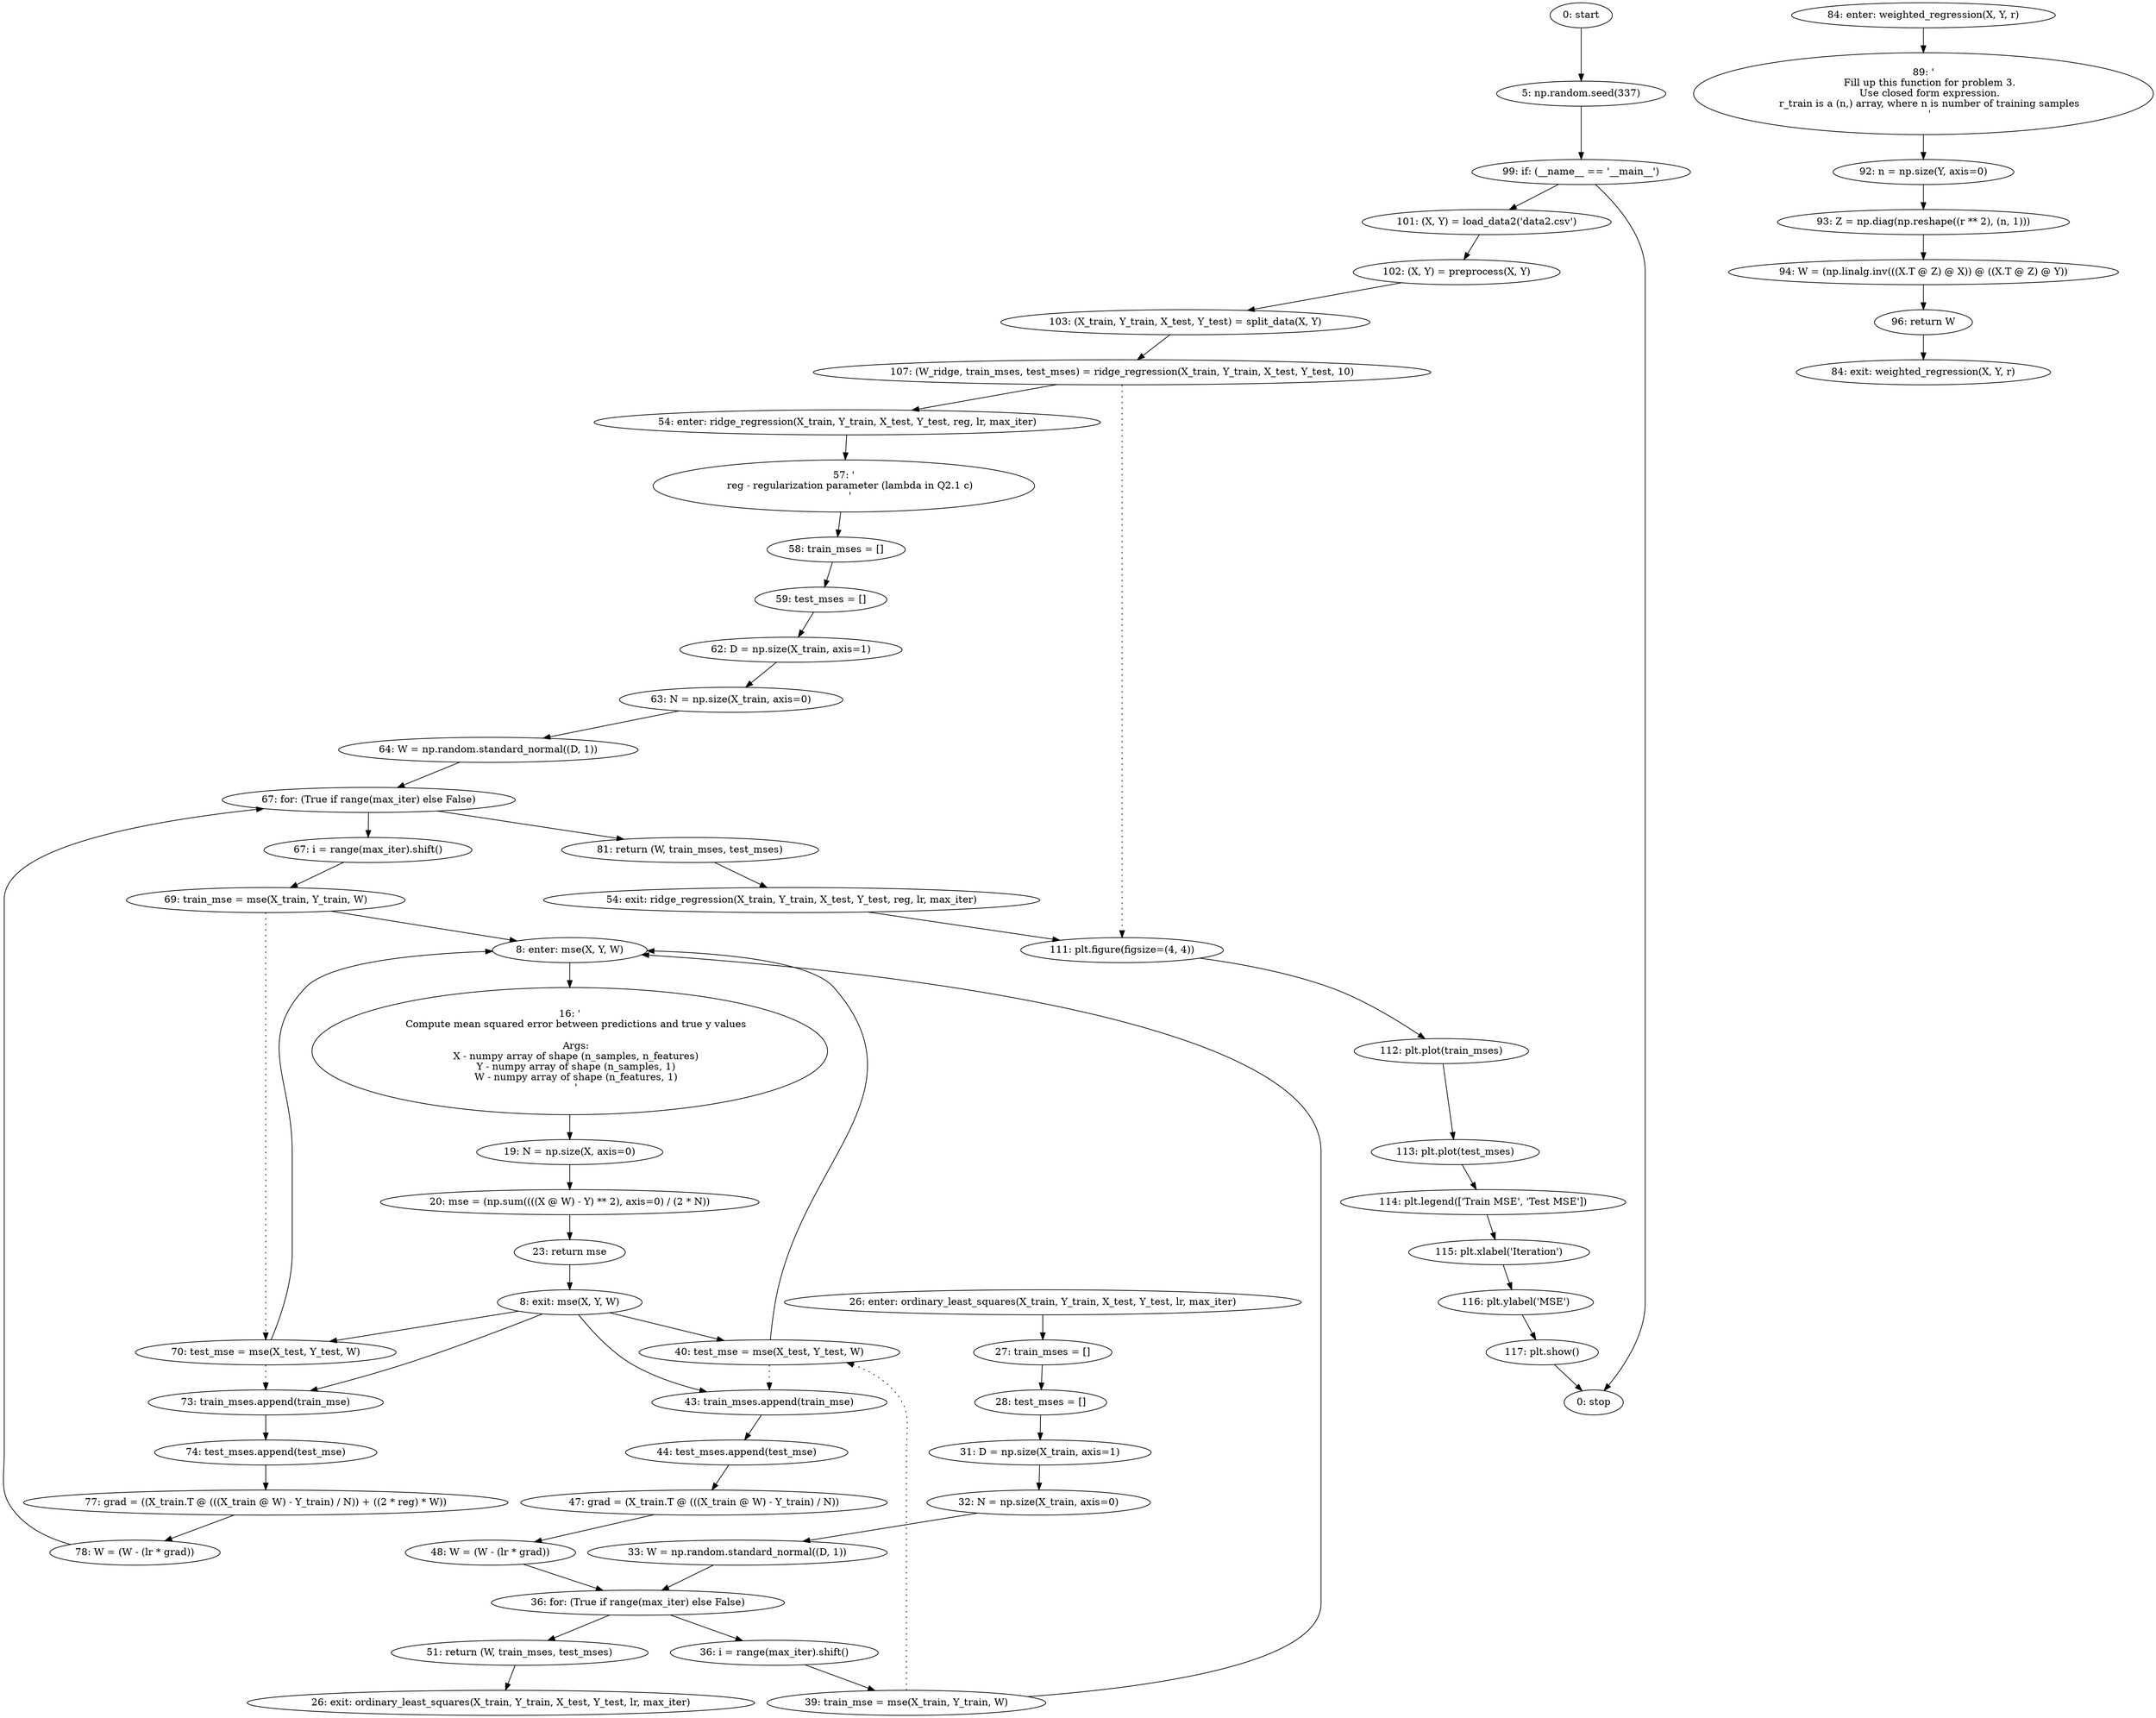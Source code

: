 strict digraph "" {
	node [label="\N"];
	0	 [label="0: start"];
	1	 [label="5: np.random.seed(337)"];
	0 -> 1;
	48	 [label="99: if: (__name__ == '__main__')"];
	1 -> 48;
	49	 [label="101: (X, Y) = load_data2('data2.csv')"];
	48 -> 49;
	60	 [label="0: stop"];
	48 -> 60;
	2	 [label="8: enter: mse(X, Y, W)"];
	4	 [label="16: '\n    Compute mean squared error between predictions and true y values\n\n    Args:\n    X - numpy array of shape (n_samples, \
n_features)\n    Y - numpy array of shape (n_samples, 1)\n    W - numpy array of shape (n_features, 1)\n    '"];
	2 -> 4;
	5	 [label="19: N = np.size(X, axis=0)"];
	4 -> 5;
	17	 [label="39: train_mse = mse(X_train, Y_train, W)"];
	17 -> 2;
	18	 [label="40: test_mse = mse(X_test, Y_test, W)"];
	17 -> 18	 [style=dotted,
		weight=100];
	18 -> 2;
	19	 [label="43: train_mses.append(train_mse)"];
	18 -> 19	 [style=dotted,
		weight=100];
	20	 [label="44: test_mses.append(test_mse)"];
	19 -> 20;
	34	 [label="69: train_mse = mse(X_train, Y_train, W)"];
	34 -> 2;
	35	 [label="70: test_mse = mse(X_test, Y_test, W)"];
	34 -> 35	 [style=dotted,
		weight=100];
	35 -> 2;
	36	 [label="73: train_mses.append(train_mse)"];
	35 -> 36	 [style=dotted,
		weight=100];
	37	 [label="74: test_mses.append(test_mse)"];
	36 -> 37;
	3	 [label="8: exit: mse(X, Y, W)"];
	3 -> 18;
	3 -> 19;
	3 -> 35;
	3 -> 36;
	7	 [label="23: return mse"];
	7 -> 3;
	6	 [label="20: mse = (np.sum((((X @ W) - Y) ** 2), axis=0) / (2 * N))"];
	5 -> 6;
	6 -> 7;
	8	 [label="26: enter: ordinary_least_squares(X_train, Y_train, X_test, Y_test, lr, max_iter)"];
	10	 [label="27: train_mses = []"];
	8 -> 10;
	11	 [label="28: test_mses = []"];
	10 -> 11;
	9	 [label="26: exit: ordinary_least_squares(X_train, Y_train, X_test, Y_test, lr, max_iter)"];
	23	 [label="51: return (W, train_mses, test_mses)"];
	23 -> 9;
	12	 [label="31: D = np.size(X_train, axis=1)"];
	11 -> 12;
	13	 [label="32: N = np.size(X_train, axis=0)"];
	12 -> 13;
	14	 [label="33: W = np.random.standard_normal((D, 1))"];
	13 -> 14;
	15	 [label="36: for: (True if range(max_iter) else False)"];
	14 -> 15;
	15 -> 23;
	16	 [label="36: i = range(max_iter).shift()"];
	15 -> 16;
	16 -> 17;
	22	 [label="48: W = (W - (lr * grad))"];
	22 -> 15;
	21	 [label="47: grad = (X_train.T @ (((X_train @ W) - Y_train) / N))"];
	20 -> 21;
	21 -> 22;
	24	 [label="54: enter: ridge_regression(X_train, Y_train, X_test, Y_test, reg, lr, max_iter)"];
	26	 [label="57: '\n    reg - regularization parameter (lambda in Q2.1 c)\n    '"];
	24 -> 26;
	27	 [label="58: train_mses = []"];
	26 -> 27;
	52	 [label="107: (W_ridge, train_mses, test_mses) = ridge_regression(X_train, Y_train, X_test, Y_test, 10)"];
	52 -> 24;
	53	 [label="111: plt.figure(figsize=(4, 4))"];
	52 -> 53	 [style=dotted,
		weight=100];
	54	 [label="112: plt.plot(train_mses)"];
	53 -> 54;
	25	 [label="54: exit: ridge_regression(X_train, Y_train, X_test, Y_test, reg, lr, max_iter)"];
	25 -> 53;
	40	 [label="81: return (W, train_mses, test_mses)"];
	40 -> 25;
	28	 [label="59: test_mses = []"];
	27 -> 28;
	29	 [label="62: D = np.size(X_train, axis=1)"];
	28 -> 29;
	30	 [label="63: N = np.size(X_train, axis=0)"];
	29 -> 30;
	31	 [label="64: W = np.random.standard_normal((D, 1))"];
	30 -> 31;
	32	 [label="67: for: (True if range(max_iter) else False)"];
	31 -> 32;
	32 -> 40;
	33	 [label="67: i = range(max_iter).shift()"];
	32 -> 33;
	33 -> 34;
	39	 [label="78: W = (W - (lr * grad))"];
	39 -> 32;
	38	 [label="77: grad = ((X_train.T @ (((X_train @ W) - Y_train) / N)) + ((2 * reg) * W))"];
	37 -> 38;
	38 -> 39;
	41	 [label="84: enter: weighted_regression(X, Y, r)"];
	43	 [label="89: '\n    Fill up this function for problem 3.\n    Use closed form expression.\n    r_train is a (n,) array, where n is number \
of training samples\n    '"];
	41 -> 43;
	44	 [label="92: n = np.size(Y, axis=0)"];
	43 -> 44;
	42	 [label="84: exit: weighted_regression(X, Y, r)"];
	47	 [label="96: return W"];
	47 -> 42;
	45	 [label="93: Z = np.diag(np.reshape((r ** 2), (n, 1)))"];
	44 -> 45;
	46	 [label="94: W = (np.linalg.inv(((X.T @ Z) @ X)) @ ((X.T @ Z) @ Y))"];
	45 -> 46;
	46 -> 47;
	50	 [label="102: (X, Y) = preprocess(X, Y)"];
	49 -> 50;
	51	 [label="103: (X_train, Y_train, X_test, Y_test) = split_data(X, Y)"];
	50 -> 51;
	51 -> 52;
	55	 [label="113: plt.plot(test_mses)"];
	54 -> 55;
	56	 [label="114: plt.legend(['Train MSE', 'Test MSE'])"];
	55 -> 56;
	57	 [label="115: plt.xlabel('Iteration')"];
	56 -> 57;
	58	 [label="116: plt.ylabel('MSE')"];
	57 -> 58;
	59	 [label="117: plt.show()"];
	58 -> 59;
	59 -> 60;
}

